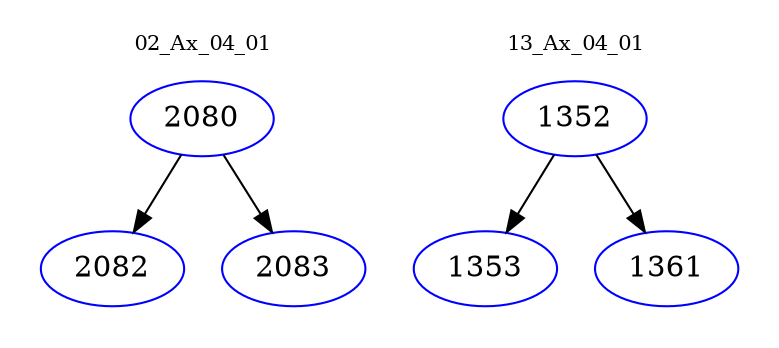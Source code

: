 digraph{
subgraph cluster_0 {
color = white
label = "02_Ax_04_01";
fontsize=10;
T0_2080 [label="2080", color="blue"]
T0_2080 -> T0_2082 [color="black"]
T0_2082 [label="2082", color="blue"]
T0_2080 -> T0_2083 [color="black"]
T0_2083 [label="2083", color="blue"]
}
subgraph cluster_1 {
color = white
label = "13_Ax_04_01";
fontsize=10;
T1_1352 [label="1352", color="blue"]
T1_1352 -> T1_1353 [color="black"]
T1_1353 [label="1353", color="blue"]
T1_1352 -> T1_1361 [color="black"]
T1_1361 [label="1361", color="blue"]
}
}
